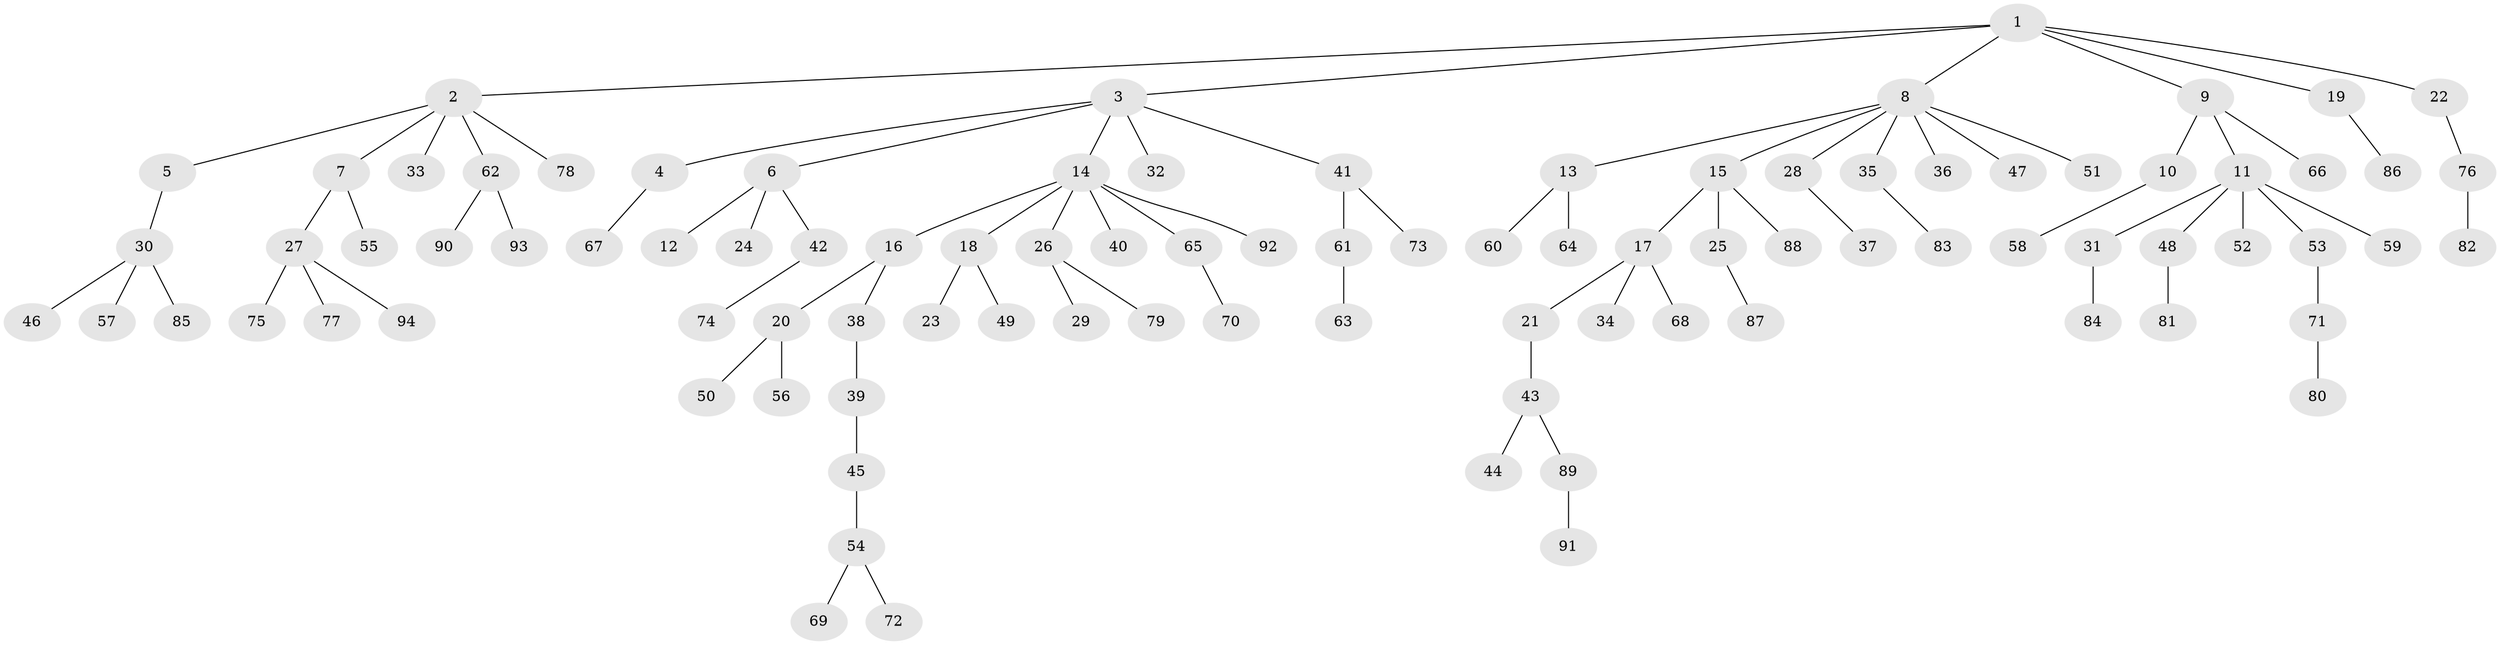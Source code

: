 // coarse degree distribution, {8: 0.03225806451612903, 7: 0.03225806451612903, 5: 0.03225806451612903, 1: 0.5806451612903226, 2: 0.22580645161290322, 3: 0.0967741935483871}
// Generated by graph-tools (version 1.1) at 2025/42/03/06/25 10:42:05]
// undirected, 94 vertices, 93 edges
graph export_dot {
graph [start="1"]
  node [color=gray90,style=filled];
  1;
  2;
  3;
  4;
  5;
  6;
  7;
  8;
  9;
  10;
  11;
  12;
  13;
  14;
  15;
  16;
  17;
  18;
  19;
  20;
  21;
  22;
  23;
  24;
  25;
  26;
  27;
  28;
  29;
  30;
  31;
  32;
  33;
  34;
  35;
  36;
  37;
  38;
  39;
  40;
  41;
  42;
  43;
  44;
  45;
  46;
  47;
  48;
  49;
  50;
  51;
  52;
  53;
  54;
  55;
  56;
  57;
  58;
  59;
  60;
  61;
  62;
  63;
  64;
  65;
  66;
  67;
  68;
  69;
  70;
  71;
  72;
  73;
  74;
  75;
  76;
  77;
  78;
  79;
  80;
  81;
  82;
  83;
  84;
  85;
  86;
  87;
  88;
  89;
  90;
  91;
  92;
  93;
  94;
  1 -- 2;
  1 -- 3;
  1 -- 8;
  1 -- 9;
  1 -- 19;
  1 -- 22;
  2 -- 5;
  2 -- 7;
  2 -- 33;
  2 -- 62;
  2 -- 78;
  3 -- 4;
  3 -- 6;
  3 -- 14;
  3 -- 32;
  3 -- 41;
  4 -- 67;
  5 -- 30;
  6 -- 12;
  6 -- 24;
  6 -- 42;
  7 -- 27;
  7 -- 55;
  8 -- 13;
  8 -- 15;
  8 -- 28;
  8 -- 35;
  8 -- 36;
  8 -- 47;
  8 -- 51;
  9 -- 10;
  9 -- 11;
  9 -- 66;
  10 -- 58;
  11 -- 31;
  11 -- 48;
  11 -- 52;
  11 -- 53;
  11 -- 59;
  13 -- 60;
  13 -- 64;
  14 -- 16;
  14 -- 18;
  14 -- 26;
  14 -- 40;
  14 -- 65;
  14 -- 92;
  15 -- 17;
  15 -- 25;
  15 -- 88;
  16 -- 20;
  16 -- 38;
  17 -- 21;
  17 -- 34;
  17 -- 68;
  18 -- 23;
  18 -- 49;
  19 -- 86;
  20 -- 50;
  20 -- 56;
  21 -- 43;
  22 -- 76;
  25 -- 87;
  26 -- 29;
  26 -- 79;
  27 -- 75;
  27 -- 77;
  27 -- 94;
  28 -- 37;
  30 -- 46;
  30 -- 57;
  30 -- 85;
  31 -- 84;
  35 -- 83;
  38 -- 39;
  39 -- 45;
  41 -- 61;
  41 -- 73;
  42 -- 74;
  43 -- 44;
  43 -- 89;
  45 -- 54;
  48 -- 81;
  53 -- 71;
  54 -- 69;
  54 -- 72;
  61 -- 63;
  62 -- 90;
  62 -- 93;
  65 -- 70;
  71 -- 80;
  76 -- 82;
  89 -- 91;
}
